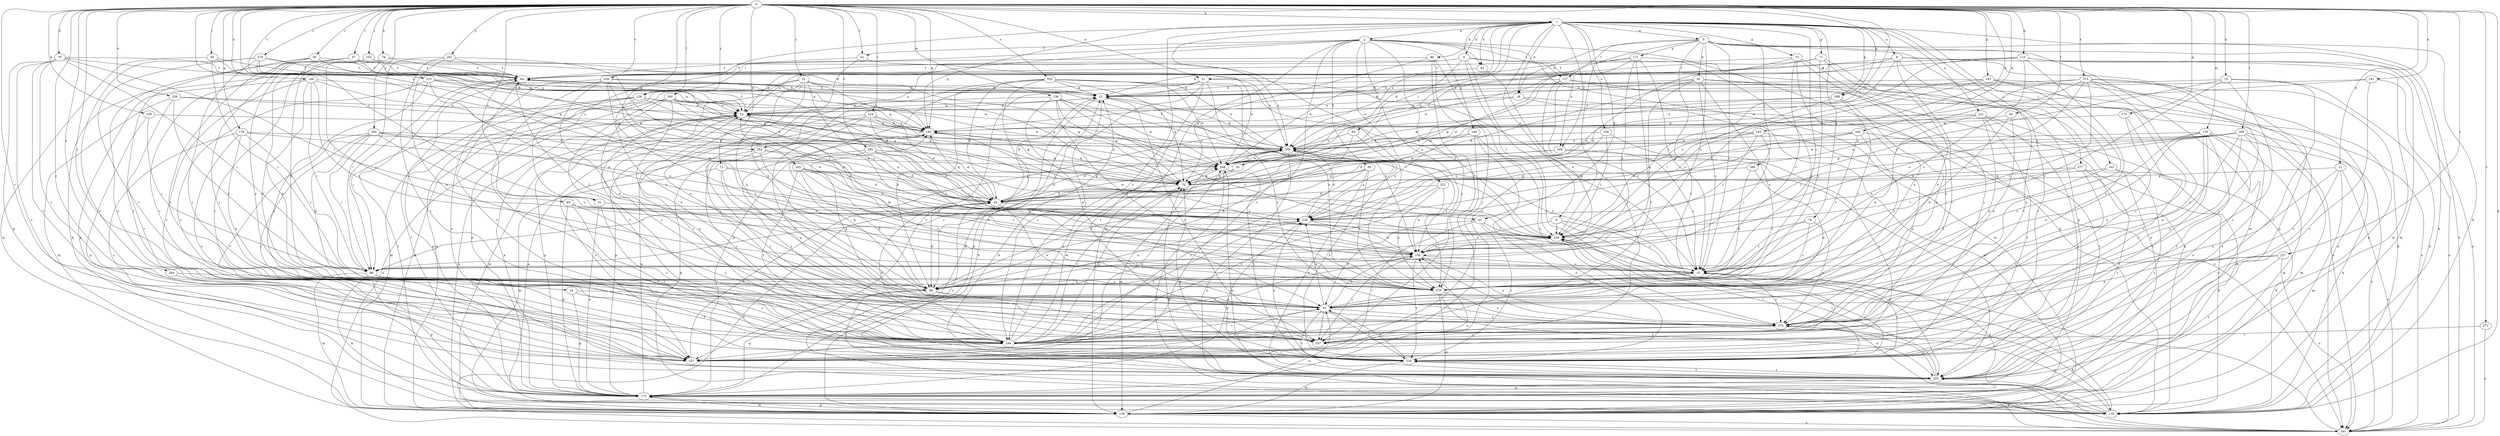 strict digraph  {
0;
1;
2;
5;
6;
8;
9;
10;
11;
12;
15;
19;
20;
21;
22;
24;
30;
31;
32;
35;
41;
42;
45;
51;
53;
57;
58;
61;
64;
70;
71;
73;
75;
76;
79;
80;
83;
85;
86;
93;
95;
96;
102;
103;
107;
109;
110;
118;
124;
126;
127;
128;
135;
136;
139;
141;
142;
148;
149;
150;
156;
160;
161;
163;
168;
171;
172;
175;
178;
183;
194;
202;
204;
205;
209;
213;
215;
216;
221;
222;
226;
227;
229;
234;
237;
240;
248;
255;
258;
259;
260;
261;
262;
264;
269;
270;
273;
276;
277;
279;
0 -> 1  [label=a];
0 -> 11  [label=b];
0 -> 12  [label=b];
0 -> 15  [label=b];
0 -> 22  [label=c];
0 -> 24  [label=c];
0 -> 30  [label=c];
0 -> 31  [label=c];
0 -> 45  [label=e];
0 -> 51  [label=e];
0 -> 57  [label=f];
0 -> 58  [label=f];
0 -> 61  [label=f];
0 -> 76  [label=h];
0 -> 79  [label=h];
0 -> 93  [label=i];
0 -> 102  [label=j];
0 -> 109  [label=k];
0 -> 110  [label=k];
0 -> 118  [label=k];
0 -> 124  [label=l];
0 -> 126  [label=l];
0 -> 135  [label=m];
0 -> 136  [label=m];
0 -> 141  [label=n];
0 -> 142  [label=n];
0 -> 148  [label=n];
0 -> 163  [label=p];
0 -> 168  [label=p];
0 -> 175  [label=q];
0 -> 178  [label=q];
0 -> 183  [label=q];
0 -> 194  [label=r];
0 -> 202  [label=s];
0 -> 204  [label=s];
0 -> 209  [label=t];
0 -> 213  [label=t];
0 -> 215  [label=t];
0 -> 227  [label=v];
0 -> 229  [label=v];
0 -> 234  [label=v];
0 -> 237  [label=v];
0 -> 240  [label=w];
0 -> 248  [label=w];
0 -> 255  [label=x];
0 -> 258  [label=x];
0 -> 260  [label=y];
0 -> 261  [label=y];
0 -> 262  [label=y];
0 -> 264  [label=y];
0 -> 273  [label=z];
0 -> 276  [label=z];
1 -> 2  [label=a];
1 -> 5  [label=a];
1 -> 6  [label=a];
1 -> 8  [label=a];
1 -> 9  [label=a];
1 -> 19  [label=b];
1 -> 31  [label=c];
1 -> 32  [label=c];
1 -> 35  [label=d];
1 -> 41  [label=d];
1 -> 70  [label=g];
1 -> 71  [label=g];
1 -> 73  [label=g];
1 -> 75  [label=g];
1 -> 80  [label=h];
1 -> 83  [label=h];
1 -> 103  [label=j];
1 -> 118  [label=k];
1 -> 156  [label=o];
1 -> 160  [label=o];
1 -> 168  [label=p];
1 -> 183  [label=q];
1 -> 194  [label=r];
1 -> 221  [label=u];
1 -> 259  [label=x];
1 -> 277  [label=z];
1 -> 279  [label=z];
2 -> 61  [label=f];
2 -> 83  [label=h];
2 -> 85  [label=h];
2 -> 107  [label=j];
2 -> 118  [label=k];
2 -> 126  [label=l];
2 -> 127  [label=l];
2 -> 139  [label=m];
2 -> 149  [label=n];
2 -> 150  [label=n];
2 -> 160  [label=o];
2 -> 222  [label=u];
2 -> 237  [label=v];
2 -> 264  [label=y];
5 -> 19  [label=b];
5 -> 20  [label=b];
5 -> 32  [label=c];
5 -> 107  [label=j];
5 -> 118  [label=k];
5 -> 127  [label=l];
5 -> 128  [label=l];
5 -> 139  [label=m];
5 -> 150  [label=n];
5 -> 161  [label=o];
5 -> 171  [label=p];
5 -> 172  [label=p];
5 -> 269  [label=y];
6 -> 51  [label=e];
6 -> 128  [label=l];
6 -> 139  [label=m];
6 -> 172  [label=p];
6 -> 194  [label=r];
6 -> 216  [label=t];
6 -> 226  [label=u];
8 -> 10  [label=a];
8 -> 64  [label=f];
8 -> 95  [label=i];
8 -> 128  [label=l];
8 -> 139  [label=m];
8 -> 161  [label=o];
8 -> 216  [label=t];
9 -> 32  [label=c];
9 -> 128  [label=l];
9 -> 150  [label=n];
9 -> 205  [label=s];
10 -> 21  [label=b];
10 -> 41  [label=d];
10 -> 64  [label=f];
10 -> 128  [label=l];
10 -> 139  [label=m];
10 -> 172  [label=p];
10 -> 183  [label=q];
11 -> 75  [label=g];
11 -> 86  [label=h];
11 -> 128  [label=l];
11 -> 139  [label=m];
11 -> 270  [label=y];
12 -> 75  [label=g];
12 -> 139  [label=m];
12 -> 161  [label=o];
12 -> 205  [label=s];
12 -> 270  [label=y];
15 -> 21  [label=b];
15 -> 32  [label=c];
15 -> 118  [label=k];
15 -> 216  [label=t];
15 -> 226  [label=u];
15 -> 237  [label=v];
19 -> 10  [label=a];
19 -> 96  [label=i];
19 -> 139  [label=m];
19 -> 161  [label=o];
20 -> 21  [label=b];
20 -> 32  [label=c];
20 -> 42  [label=d];
20 -> 150  [label=n];
20 -> 161  [label=o];
20 -> 172  [label=p];
20 -> 183  [label=q];
20 -> 279  [label=z];
21 -> 10  [label=a];
21 -> 107  [label=j];
21 -> 150  [label=n];
21 -> 172  [label=p];
21 -> 194  [label=r];
22 -> 21  [label=b];
22 -> 53  [label=e];
22 -> 75  [label=g];
22 -> 86  [label=h];
22 -> 139  [label=m];
22 -> 150  [label=n];
22 -> 172  [label=p];
22 -> 183  [label=q];
22 -> 216  [label=t];
24 -> 53  [label=e];
24 -> 172  [label=p];
24 -> 194  [label=r];
30 -> 10  [label=a];
30 -> 64  [label=f];
30 -> 194  [label=r];
30 -> 216  [label=t];
30 -> 270  [label=y];
31 -> 172  [label=p];
31 -> 194  [label=r];
31 -> 226  [label=u];
32 -> 86  [label=h];
32 -> 172  [label=p];
32 -> 270  [label=y];
32 -> 279  [label=z];
35 -> 75  [label=g];
35 -> 96  [label=i];
41 -> 53  [label=e];
41 -> 128  [label=l];
41 -> 216  [label=t];
41 -> 237  [label=v];
41 -> 270  [label=y];
42 -> 21  [label=b];
42 -> 53  [label=e];
42 -> 86  [label=h];
42 -> 161  [label=o];
42 -> 183  [label=q];
42 -> 205  [label=s];
42 -> 226  [label=u];
42 -> 248  [label=w];
45 -> 107  [label=j];
45 -> 128  [label=l];
45 -> 172  [label=p];
45 -> 216  [label=t];
45 -> 226  [label=u];
51 -> 21  [label=b];
51 -> 32  [label=c];
51 -> 86  [label=h];
51 -> 172  [label=p];
51 -> 216  [label=t];
51 -> 237  [label=v];
51 -> 270  [label=y];
51 -> 279  [label=z];
53 -> 107  [label=j];
53 -> 150  [label=n];
53 -> 194  [label=r];
53 -> 205  [label=s];
53 -> 216  [label=t];
53 -> 226  [label=u];
53 -> 270  [label=y];
57 -> 21  [label=b];
57 -> 64  [label=f];
57 -> 107  [label=j];
57 -> 183  [label=q];
57 -> 237  [label=v];
57 -> 248  [label=w];
57 -> 270  [label=y];
58 -> 53  [label=e];
58 -> 86  [label=h];
58 -> 183  [label=q];
61 -> 64  [label=f];
61 -> 86  [label=h];
61 -> 259  [label=x];
64 -> 21  [label=b];
64 -> 75  [label=g];
64 -> 96  [label=i];
64 -> 216  [label=t];
70 -> 32  [label=c];
70 -> 128  [label=l];
70 -> 270  [label=y];
70 -> 279  [label=z];
71 -> 53  [label=e];
71 -> 64  [label=f];
71 -> 216  [label=t];
71 -> 259  [label=x];
71 -> 279  [label=z];
73 -> 32  [label=c];
73 -> 53  [label=e];
73 -> 64  [label=f];
73 -> 107  [label=j];
73 -> 248  [label=w];
73 -> 270  [label=y];
75 -> 42  [label=d];
75 -> 183  [label=q];
75 -> 194  [label=r];
76 -> 64  [label=f];
76 -> 86  [label=h];
76 -> 118  [label=k];
76 -> 248  [label=w];
79 -> 10  [label=a];
79 -> 64  [label=f];
79 -> 96  [label=i];
79 -> 128  [label=l];
79 -> 172  [label=p];
79 -> 194  [label=r];
79 -> 205  [label=s];
79 -> 237  [label=v];
80 -> 64  [label=f];
80 -> 75  [label=g];
80 -> 107  [label=j];
80 -> 237  [label=v];
80 -> 279  [label=z];
83 -> 107  [label=j];
83 -> 248  [label=w];
85 -> 75  [label=g];
85 -> 86  [label=h];
85 -> 194  [label=r];
85 -> 205  [label=s];
85 -> 279  [label=z];
86 -> 53  [label=e];
86 -> 64  [label=f];
86 -> 107  [label=j];
86 -> 128  [label=l];
86 -> 172  [label=p];
86 -> 205  [label=s];
86 -> 226  [label=u];
93 -> 64  [label=f];
93 -> 75  [label=g];
93 -> 96  [label=i];
93 -> 139  [label=m];
95 -> 86  [label=h];
95 -> 259  [label=x];
95 -> 279  [label=z];
96 -> 118  [label=k];
96 -> 139  [label=m];
96 -> 172  [label=p];
96 -> 194  [label=r];
96 -> 279  [label=z];
102 -> 32  [label=c];
102 -> 64  [label=f];
102 -> 216  [label=t];
102 -> 237  [label=v];
102 -> 259  [label=x];
103 -> 75  [label=g];
103 -> 118  [label=k];
103 -> 205  [label=s];
103 -> 279  [label=z];
107 -> 10  [label=a];
109 -> 96  [label=i];
109 -> 172  [label=p];
109 -> 183  [label=q];
110 -> 10  [label=a];
110 -> 32  [label=c];
110 -> 64  [label=f];
110 -> 139  [label=m];
110 -> 161  [label=o];
110 -> 183  [label=q];
110 -> 248  [label=w];
110 -> 270  [label=y];
118 -> 10  [label=a];
118 -> 21  [label=b];
118 -> 64  [label=f];
118 -> 75  [label=g];
118 -> 128  [label=l];
118 -> 183  [label=q];
118 -> 248  [label=w];
118 -> 270  [label=y];
124 -> 32  [label=c];
124 -> 42  [label=d];
124 -> 53  [label=e];
124 -> 75  [label=g];
124 -> 172  [label=p];
124 -> 183  [label=q];
124 -> 194  [label=r];
126 -> 10  [label=a];
126 -> 96  [label=i];
126 -> 139  [label=m];
126 -> 172  [label=p];
126 -> 183  [label=q];
126 -> 226  [label=u];
126 -> 279  [label=z];
127 -> 21  [label=b];
127 -> 32  [label=c];
127 -> 75  [label=g];
127 -> 118  [label=k];
127 -> 150  [label=n];
127 -> 161  [label=o];
128 -> 150  [label=n];
135 -> 53  [label=e];
135 -> 107  [label=j];
135 -> 139  [label=m];
135 -> 161  [label=o];
135 -> 205  [label=s];
135 -> 216  [label=t];
135 -> 237  [label=v];
135 -> 259  [label=x];
135 -> 279  [label=z];
136 -> 10  [label=a];
136 -> 32  [label=c];
136 -> 53  [label=e];
136 -> 75  [label=g];
136 -> 128  [label=l];
136 -> 248  [label=w];
136 -> 279  [label=z];
139 -> 10  [label=a];
139 -> 21  [label=b];
139 -> 53  [label=e];
139 -> 161  [label=o];
139 -> 172  [label=p];
141 -> 21  [label=b];
141 -> 161  [label=o];
141 -> 205  [label=s];
141 -> 259  [label=x];
142 -> 42  [label=d];
142 -> 96  [label=i];
142 -> 128  [label=l];
142 -> 226  [label=u];
142 -> 259  [label=x];
142 -> 270  [label=y];
148 -> 21  [label=b];
148 -> 32  [label=c];
148 -> 42  [label=d];
148 -> 53  [label=e];
148 -> 96  [label=i];
148 -> 172  [label=p];
148 -> 237  [label=v];
149 -> 216  [label=t];
149 -> 226  [label=u];
149 -> 237  [label=v];
149 -> 259  [label=x];
149 -> 270  [label=y];
150 -> 32  [label=c];
150 -> 96  [label=i];
150 -> 107  [label=j];
150 -> 183  [label=q];
150 -> 216  [label=t];
150 -> 270  [label=y];
156 -> 128  [label=l];
156 -> 226  [label=u];
156 -> 237  [label=v];
156 -> 259  [label=x];
160 -> 32  [label=c];
160 -> 42  [label=d];
160 -> 205  [label=s];
160 -> 248  [label=w];
161 -> 10  [label=a];
161 -> 128  [label=l];
161 -> 150  [label=n];
161 -> 205  [label=s];
163 -> 21  [label=b];
163 -> 128  [label=l];
163 -> 172  [label=p];
163 -> 194  [label=r];
163 -> 226  [label=u];
163 -> 270  [label=y];
168 -> 10  [label=a];
168 -> 53  [label=e];
168 -> 128  [label=l];
168 -> 248  [label=w];
168 -> 279  [label=z];
171 -> 21  [label=b];
171 -> 32  [label=c];
171 -> 42  [label=d];
171 -> 64  [label=f];
171 -> 150  [label=n];
171 -> 194  [label=r];
171 -> 279  [label=z];
172 -> 10  [label=a];
172 -> 64  [label=f];
172 -> 118  [label=k];
172 -> 139  [label=m];
172 -> 150  [label=n];
172 -> 183  [label=q];
172 -> 226  [label=u];
175 -> 183  [label=q];
175 -> 194  [label=r];
175 -> 270  [label=y];
178 -> 42  [label=d];
178 -> 96  [label=i];
178 -> 205  [label=s];
178 -> 237  [label=v];
178 -> 259  [label=x];
178 -> 270  [label=y];
183 -> 10  [label=a];
183 -> 259  [label=x];
194 -> 42  [label=d];
194 -> 75  [label=g];
194 -> 150  [label=n];
194 -> 183  [label=q];
194 -> 216  [label=t];
194 -> 237  [label=v];
194 -> 248  [label=w];
194 -> 259  [label=x];
202 -> 21  [label=b];
202 -> 42  [label=d];
202 -> 75  [label=g];
202 -> 86  [label=h];
202 -> 118  [label=k];
202 -> 128  [label=l];
202 -> 194  [label=r];
202 -> 248  [label=w];
202 -> 259  [label=x];
204 -> 237  [label=v];
204 -> 279  [label=z];
205 -> 75  [label=g];
205 -> 128  [label=l];
205 -> 172  [label=p];
205 -> 216  [label=t];
205 -> 270  [label=y];
209 -> 53  [label=e];
209 -> 75  [label=g];
209 -> 118  [label=k];
209 -> 128  [label=l];
209 -> 139  [label=m];
209 -> 150  [label=n];
209 -> 216  [label=t];
209 -> 248  [label=w];
209 -> 259  [label=x];
209 -> 270  [label=y];
213 -> 21  [label=b];
213 -> 32  [label=c];
213 -> 42  [label=d];
213 -> 107  [label=j];
213 -> 118  [label=k];
213 -> 150  [label=n];
213 -> 205  [label=s];
213 -> 226  [label=u];
213 -> 270  [label=y];
215 -> 10  [label=a];
215 -> 21  [label=b];
215 -> 107  [label=j];
215 -> 150  [label=n];
215 -> 237  [label=v];
215 -> 259  [label=x];
216 -> 32  [label=c];
216 -> 53  [label=e];
216 -> 128  [label=l];
216 -> 139  [label=m];
216 -> 205  [label=s];
216 -> 226  [label=u];
216 -> 259  [label=x];
221 -> 53  [label=e];
221 -> 86  [label=h];
221 -> 139  [label=m];
221 -> 183  [label=q];
221 -> 205  [label=s];
221 -> 216  [label=t];
221 -> 248  [label=w];
222 -> 42  [label=d];
222 -> 150  [label=n];
222 -> 194  [label=r];
222 -> 279  [label=z];
226 -> 128  [label=l];
226 -> 150  [label=n];
226 -> 194  [label=r];
226 -> 259  [label=x];
227 -> 53  [label=e];
227 -> 96  [label=i];
227 -> 161  [label=o];
227 -> 205  [label=s];
229 -> 21  [label=b];
229 -> 42  [label=d];
229 -> 53  [label=e];
229 -> 128  [label=l];
229 -> 194  [label=r];
229 -> 205  [label=s];
229 -> 279  [label=z];
234 -> 42  [label=d];
234 -> 86  [label=h];
234 -> 128  [label=l];
234 -> 194  [label=r];
234 -> 248  [label=w];
237 -> 42  [label=d];
237 -> 53  [label=e];
237 -> 248  [label=w];
240 -> 32  [label=c];
240 -> 75  [label=g];
240 -> 216  [label=t];
240 -> 226  [label=u];
240 -> 259  [label=x];
240 -> 279  [label=z];
248 -> 75  [label=g];
248 -> 161  [label=o];
248 -> 183  [label=q];
248 -> 216  [label=t];
248 -> 259  [label=x];
255 -> 42  [label=d];
255 -> 75  [label=g];
255 -> 86  [label=h];
255 -> 150  [label=n];
255 -> 194  [label=r];
255 -> 226  [label=u];
255 -> 279  [label=z];
258 -> 10  [label=a];
258 -> 139  [label=m];
258 -> 183  [label=q];
258 -> 237  [label=v];
258 -> 279  [label=z];
259 -> 10  [label=a];
259 -> 21  [label=b];
259 -> 32  [label=c];
259 -> 42  [label=d];
259 -> 64  [label=f];
259 -> 139  [label=m];
259 -> 161  [label=o];
259 -> 226  [label=u];
259 -> 248  [label=w];
260 -> 10  [label=a];
260 -> 53  [label=e];
260 -> 75  [label=g];
260 -> 107  [label=j];
260 -> 139  [label=m];
260 -> 150  [label=n];
260 -> 194  [label=r];
260 -> 248  [label=w];
261 -> 53  [label=e];
261 -> 64  [label=f];
261 -> 96  [label=i];
261 -> 216  [label=t];
261 -> 226  [label=u];
262 -> 32  [label=c];
262 -> 42  [label=d];
262 -> 86  [label=h];
262 -> 96  [label=i];
262 -> 216  [label=t];
262 -> 226  [label=u];
262 -> 237  [label=v];
262 -> 259  [label=x];
264 -> 42  [label=d];
264 -> 107  [label=j];
264 -> 237  [label=v];
264 -> 248  [label=w];
264 -> 279  [label=z];
269 -> 53  [label=e];
269 -> 75  [label=g];
269 -> 86  [label=h];
270 -> 107  [label=j];
270 -> 118  [label=k];
270 -> 183  [label=q];
270 -> 194  [label=r];
273 -> 161  [label=o];
273 -> 194  [label=r];
276 -> 42  [label=d];
276 -> 64  [label=f];
276 -> 75  [label=g];
276 -> 107  [label=j];
276 -> 150  [label=n];
276 -> 194  [label=r];
276 -> 237  [label=v];
277 -> 75  [label=g];
277 -> 118  [label=k];
277 -> 128  [label=l];
277 -> 205  [label=s];
277 -> 237  [label=v];
279 -> 10  [label=a];
279 -> 139  [label=m];
279 -> 205  [label=s];
279 -> 270  [label=y];
}
